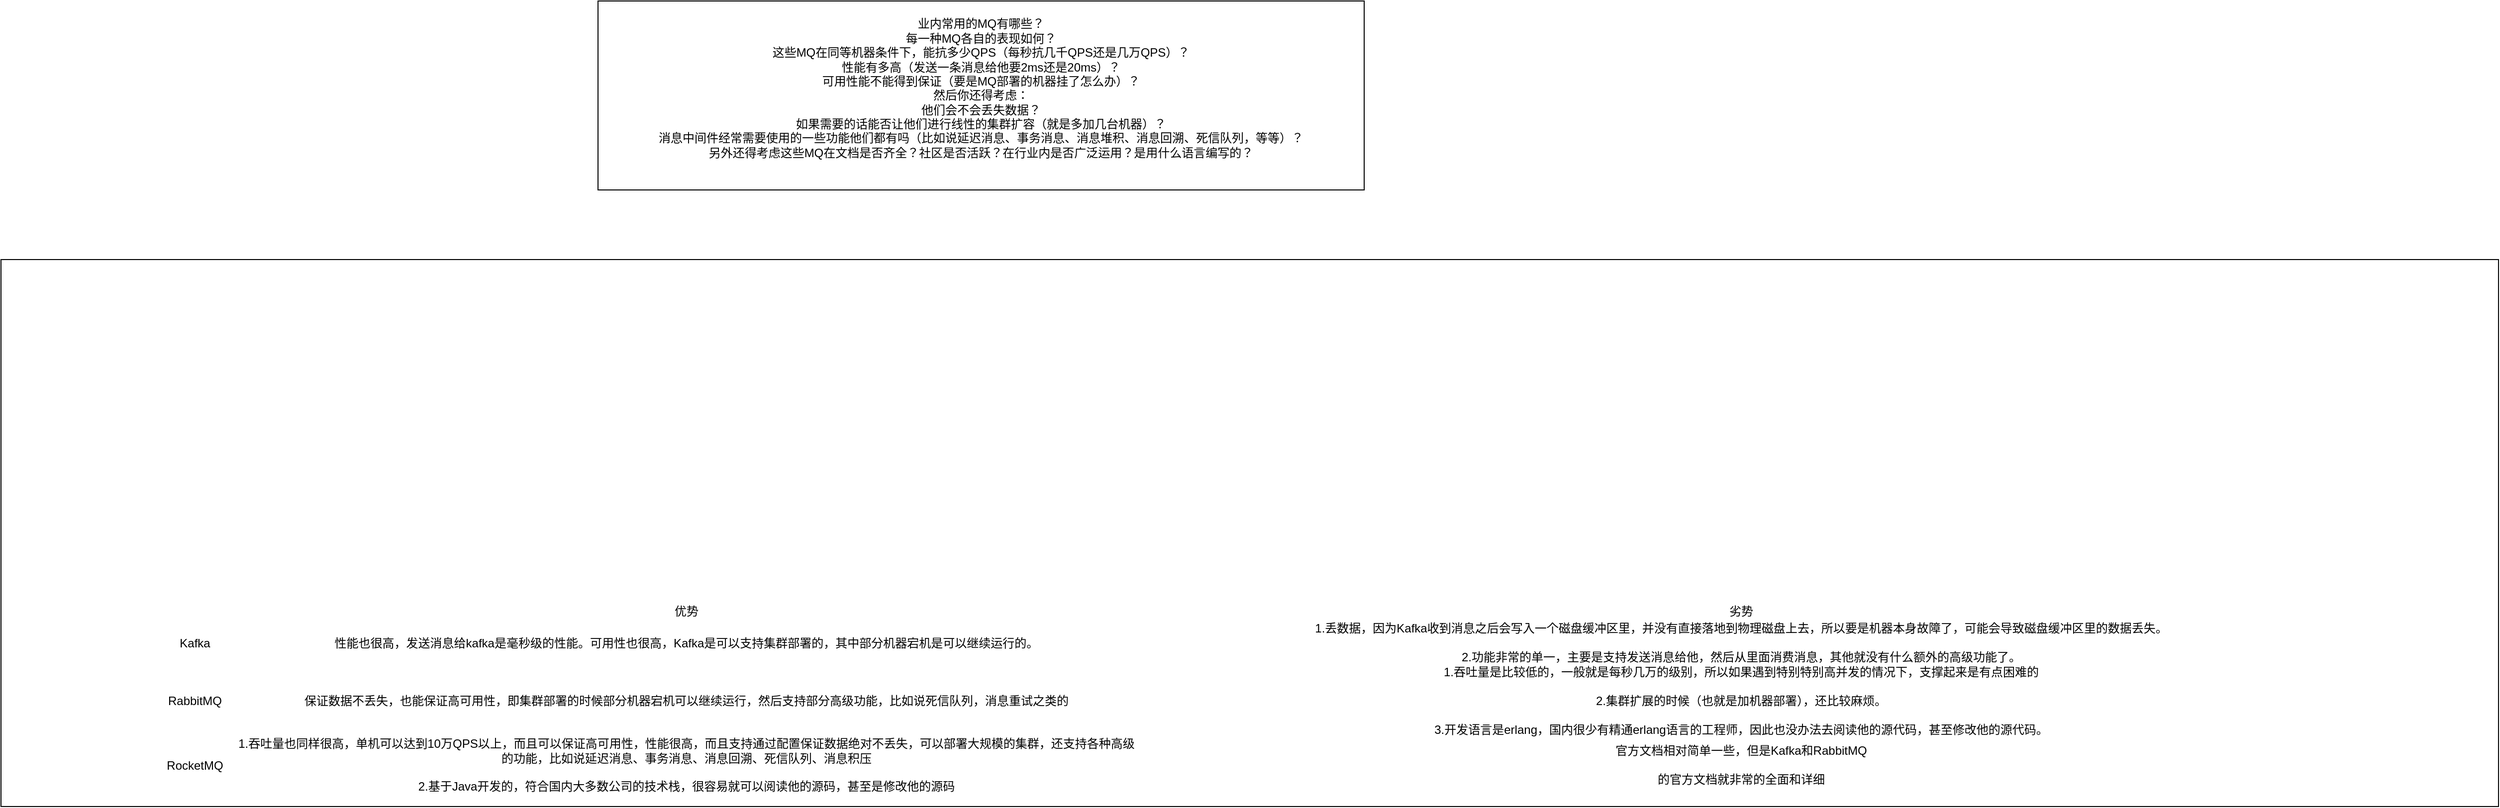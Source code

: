 <mxfile version="17.4.3" type="github">
  <diagram id="TSFlF6Cpssye0CTwUoHi" name="Page-1">
    <mxGraphModel dx="3022" dy="762" grid="1" gridSize="10" guides="1" tooltips="1" connect="1" arrows="1" fold="1" page="1" pageScale="1" pageWidth="1600" pageHeight="1200" math="0" shadow="0">
      <root>
        <mxCell id="0" />
        <mxCell id="1" parent="0" />
        <mxCell id="Gmhn6fOIwjOEDDS0CNlP-2" value="&lt;div&gt;业内常用的MQ有哪些？&lt;/div&gt;&lt;div&gt;每一种MQ各自的表现如何？&lt;/div&gt;&lt;div&gt;这些MQ在同等机器条件下，能抗多少QPS（每秒抗几千QPS还是几万QPS）？&lt;/div&gt;&lt;div&gt;性能有多高（发送一条消息给他要2ms还是20ms）？&lt;/div&gt;&lt;div&gt;可用性能不能得到保证（要是MQ部署的机器挂了怎么办）？&lt;/div&gt;&lt;div&gt;然后你还得考虑：&lt;/div&gt;&lt;div&gt;他们会不会丢失数据？&lt;/div&gt;&lt;div&gt;如果需要的话能否让他们进行线性的集群扩容（就是多加几台机器）？&lt;/div&gt;&lt;div&gt;消息中间件经常需要使用的一些功能他们都有吗（比如说延迟消息、事务消息、消息堆积、消息回溯、死信队列，等等）？&lt;/div&gt;&lt;div&gt;另外还得考虑这些MQ在文档是否齐全？社区是否活跃？在行业内是否广泛运用？是用什么语言编写的？&lt;/div&gt;&lt;div&gt;&lt;br&gt;&lt;/div&gt;" style="rounded=0;whiteSpace=wrap;html=1;" vertex="1" parent="1">
          <mxGeometry x="20" y="610" width="770" height="190" as="geometry" />
        </mxCell>
        <mxCell id="Gmhn6fOIwjOEDDS0CNlP-3" value="&lt;table border=&quot;0&quot; cellpadding=&quot;0&quot; cellspacing=&quot;0&quot; width=&quot;2203&quot; style=&quot;border-collapse: collapse ; width: 1652pt&quot;&gt;&lt;br/&gt; &lt;colgroup&gt;&lt;col width=&quot;83&quot; style=&quot;width: 62pt&quot;&gt;&lt;br/&gt; &lt;col width=&quot;905&quot; style=&quot;width: 679pt&quot;&gt;&lt;br/&gt; &lt;col width=&quot;1215&quot; style=&quot;width: 911pt&quot;&gt;&lt;br/&gt; &lt;/colgroup&gt;&lt;tbody&gt;&lt;tr style=&quot;height: 14.25pt&quot;&gt;&lt;br/&gt;  &lt;td height=&quot;19&quot; width=&quot;83&quot; style=&quot;height: 14.25pt ; width: 62pt&quot;&gt;&lt;/td&gt;&lt;br/&gt;  &lt;td width=&quot;905&quot; style=&quot;width: 679pt&quot;&gt;优势&lt;/td&gt;&lt;br/&gt;  &lt;td width=&quot;1215&quot; style=&quot;width: 911pt&quot;&gt;劣势&lt;/td&gt;&lt;br/&gt; &lt;/tr&gt;&lt;br/&gt; &lt;tr style=&quot;height: 33.75pt&quot;&gt;&lt;br/&gt;  &lt;td height=&quot;45&quot; style=&quot;height: 33.75pt&quot;&gt;Kafka&lt;/td&gt;&lt;br/&gt;  &lt;td class=&quot;xl65&quot; width=&quot;905&quot; style=&quot;width: 679pt&quot;&gt;性能也很高，发送消息给kafka是毫秒级的性能。可用性也很高，Kafka是可以支持集群部署的，其中部分机器宕机是可以继续运行的。&lt;/td&gt;&lt;br/&gt;  &lt;td class=&quot;xl65&quot; width=&quot;1215&quot; style=&quot;width: 911pt&quot;&gt;1.丢数据，因为Kafka收到消息之后会写入一个磁盘缓冲区里，并没有直接落地到物理磁盘上去，所以要是机器本身故障了，可能会导致磁盘缓冲区里的数据丢失。&lt;br&gt;&lt;br/&gt;    2.功能非常的单一，主要是支持发送消息给他，然后从里面消费消息，其他就没有什么额外的高级功能了。&lt;/td&gt;&lt;br/&gt; &lt;/tr&gt;&lt;br/&gt; &lt;tr style=&quot;height: 42.75pt&quot;&gt;&lt;br/&gt;  &lt;td height=&quot;57&quot; style=&quot;height: 42.75pt&quot;&gt;RabbitMQ&lt;/td&gt;&lt;br/&gt;  &lt;td class=&quot;xl65&quot; width=&quot;905&quot; style=&quot;width: 679pt&quot;&gt;保证数据不丢失，也能保证高可用性，即集群部署的时候部分机器宕机可以继续运行，然后支持部分高级功能，比如说死信队列，消息重试之类的&lt;/td&gt;&lt;br/&gt;  &lt;td class=&quot;xl65&quot; width=&quot;1215&quot; style=&quot;width: 911pt&quot;&gt;1.吞吐量是比较低的，一般就是每秒几万的级别，所以如果遇到特别特别高并发的情况下，支撑起来是有点困难的&lt;br&gt;&lt;br/&gt;    2.集群扩展的时候（也就是加机器部署），还比较麻烦。&lt;br&gt;&lt;br/&gt;    3.开发语言是erlang，国内很少有精通erlang语言的工程师，因此也没办法去阅读他的源代码，甚至修改他的源代码。&lt;/td&gt;&lt;br/&gt; &lt;/tr&gt;&lt;br/&gt; &lt;tr style=&quot;height: 42.75pt&quot;&gt;&lt;br/&gt;  &lt;td height=&quot;57&quot; style=&quot;height: 42.75pt&quot;&gt;RocketMQ&lt;/td&gt;&lt;br/&gt;  &lt;td class=&quot;xl65&quot; width=&quot;905&quot; style=&quot;width: 679pt&quot;&gt;1.吞吐量也同样很高，单机可以达到10万QPS以上，而且可以保证高可用性，性能很高，而且支持通过配置保证数据绝对不丢失，可以部署大规模的集群，还支持各种高级的功能，比如说延迟消息、事务消息、消息回溯、死信队列、消息积压&lt;br&gt;&lt;br/&gt;    2.基于Java开发的，符合国内大多数公司的技术栈，很容易就可以阅读他的源码，甚至是修改他的源码&lt;/td&gt;&lt;br/&gt;  &lt;td class=&quot;xl65&quot; width=&quot;1215&quot; style=&quot;width: 911pt&quot;&gt;官方文档相对简单一些，但是Kafka和RabbitMQ&lt;br&gt;&lt;br/&gt;    的官方文档就非常的全面和详细&lt;/td&gt;&lt;br/&gt; &lt;/tr&gt;&lt;/tbody&gt;&lt;/table&gt;" style="rounded=0;whiteSpace=wrap;html=1;" vertex="1" parent="1">
          <mxGeometry x="-580" y="870" width="2510" height="550" as="geometry" />
        </mxCell>
      </root>
    </mxGraphModel>
  </diagram>
</mxfile>
